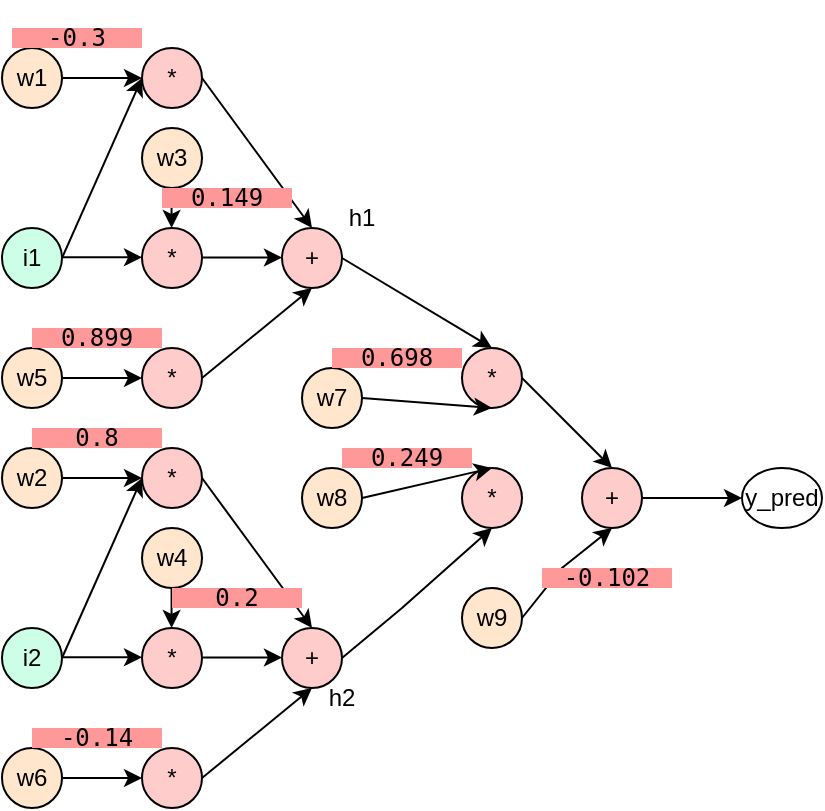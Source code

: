 <mxfile version="23.1.2" type="google">
  <diagram name="Page-1" id="U9fMu_aHmv-L_AnVmO2O">
    <mxGraphModel grid="1" page="1" gridSize="10" guides="1" tooltips="1" connect="1" arrows="1" fold="1" pageScale="1" pageWidth="850" pageHeight="1100" math="0" shadow="0">
      <root>
        <mxCell id="0" />
        <mxCell id="1" parent="0" />
        <mxCell id="eCV3Y6ddWSIxzTB57dlV-1" value="i1" style="ellipse;whiteSpace=wrap;html=1;fillColor=#CCFFE6;" vertex="1" parent="1">
          <mxGeometry x="90" y="250" width="30" height="30" as="geometry" />
        </mxCell>
        <mxCell id="ajMRmaGB6ieaAldLffmI-1" value="" style="endArrow=classic;html=1;rounded=0;exitX=1;exitY=0.5;exitDx=0;exitDy=0;entryX=0;entryY=0.5;entryDx=0;entryDy=0;" edge="1" parent="1" source="eCV3Y6ddWSIxzTB57dlV-1" target="ajMRmaGB6ieaAldLffmI-2">
          <mxGeometry width="50" height="50" relative="1" as="geometry">
            <mxPoint x="120" y="174.76" as="sourcePoint" />
            <mxPoint x="200" y="175" as="targetPoint" />
            <Array as="points">
              <mxPoint x="160" y="175" />
            </Array>
          </mxGeometry>
        </mxCell>
        <mxCell id="ajMRmaGB6ieaAldLffmI-2" value="*" style="ellipse;whiteSpace=wrap;html=1;fillColor=#FFCCCC;" vertex="1" parent="1">
          <mxGeometry x="160" y="160" width="30" height="30" as="geometry" />
        </mxCell>
        <mxCell id="ajMRmaGB6ieaAldLffmI-3" value="w1" style="ellipse;whiteSpace=wrap;html=1;fillColor=#FFE6CC;" vertex="1" parent="1">
          <mxGeometry x="90" y="160" width="30" height="30" as="geometry" />
        </mxCell>
        <mxCell id="ajMRmaGB6ieaAldLffmI-29" value="" style="endArrow=classic;html=1;rounded=0;exitX=1;exitY=0.5;exitDx=0;exitDy=0;entryX=0;entryY=0.5;entryDx=0;entryDy=0;" edge="1" parent="1" source="ajMRmaGB6ieaAldLffmI-3" target="ajMRmaGB6ieaAldLffmI-2">
          <mxGeometry width="50" height="50" relative="1" as="geometry">
            <mxPoint x="174.78" y="140" as="sourcePoint" />
            <mxPoint x="174.78" y="160" as="targetPoint" />
            <Array as="points" />
          </mxGeometry>
        </mxCell>
        <mxCell id="ajMRmaGB6ieaAldLffmI-32" value="*" style="ellipse;whiteSpace=wrap;html=1;fillColor=#FFCCCC;" vertex="1" parent="1">
          <mxGeometry x="160" y="250" width="30" height="30" as="geometry" />
        </mxCell>
        <mxCell id="ajMRmaGB6ieaAldLffmI-33" value="w3" style="ellipse;whiteSpace=wrap;html=1;fillColor=#FFE6CC;" vertex="1" parent="1">
          <mxGeometry x="160" y="200" width="30" height="30" as="geometry" />
        </mxCell>
        <mxCell id="ajMRmaGB6ieaAldLffmI-34" value="" style="endArrow=classic;html=1;rounded=0;exitX=1;exitY=0.5;exitDx=0;exitDy=0;entryX=0;entryY=0.5;entryDx=0;entryDy=0;" edge="1" parent="1">
          <mxGeometry width="50" height="50" relative="1" as="geometry">
            <mxPoint x="190" y="264.78" as="sourcePoint" />
            <mxPoint x="230" y="264.78" as="targetPoint" />
            <Array as="points">
              <mxPoint x="230" y="264.78" />
            </Array>
          </mxGeometry>
        </mxCell>
        <mxCell id="ajMRmaGB6ieaAldLffmI-35" value="" style="endArrow=classic;html=1;rounded=0;exitX=0.5;exitY=1;exitDx=0;exitDy=0;entryX=0.5;entryY=0;entryDx=0;entryDy=0;" edge="1" parent="1">
          <mxGeometry width="50" height="50" relative="1" as="geometry">
            <mxPoint x="174.78" y="230" as="sourcePoint" />
            <mxPoint x="174.78" y="250" as="targetPoint" />
            <Array as="points" />
          </mxGeometry>
        </mxCell>
        <mxCell id="ajMRmaGB6ieaAldLffmI-36" value="*" style="ellipse;whiteSpace=wrap;html=1;fillColor=#FFCCCC;" vertex="1" parent="1">
          <mxGeometry x="160" y="310" width="30" height="30" as="geometry" />
        </mxCell>
        <mxCell id="ajMRmaGB6ieaAldLffmI-37" value="w5" style="ellipse;whiteSpace=wrap;html=1;fillColor=#FFE6CC;" vertex="1" parent="1">
          <mxGeometry x="90" y="310" width="30" height="30" as="geometry" />
        </mxCell>
        <mxCell id="ajMRmaGB6ieaAldLffmI-39" value="" style="endArrow=classic;html=1;rounded=0;exitX=1;exitY=0.5;exitDx=0;exitDy=0;" edge="1" parent="1" source="ajMRmaGB6ieaAldLffmI-37">
          <mxGeometry width="50" height="50" relative="1" as="geometry">
            <mxPoint x="174.78" y="330" as="sourcePoint" />
            <mxPoint x="160" y="325" as="targetPoint" />
            <Array as="points" />
          </mxGeometry>
        </mxCell>
        <mxCell id="ajMRmaGB6ieaAldLffmI-40" value="" style="endArrow=classic;html=1;rounded=0;exitX=1;exitY=0.5;exitDx=0;exitDy=0;entryX=0;entryY=0.5;entryDx=0;entryDy=0;" edge="1" parent="1">
          <mxGeometry width="50" height="50" relative="1" as="geometry">
            <mxPoint x="120" y="264.68" as="sourcePoint" />
            <mxPoint x="160" y="264.68" as="targetPoint" />
            <Array as="points">
              <mxPoint x="160" y="264.68" />
            </Array>
          </mxGeometry>
        </mxCell>
        <mxCell id="ajMRmaGB6ieaAldLffmI-42" value="+" style="ellipse;whiteSpace=wrap;html=1;fillColor=#FFCCCC;" vertex="1" parent="1">
          <mxGeometry x="230" y="250" width="30" height="30" as="geometry" />
        </mxCell>
        <mxCell id="ajMRmaGB6ieaAldLffmI-43" value="" style="endArrow=classic;html=1;rounded=0;exitX=1;exitY=0.5;exitDx=0;exitDy=0;entryX=0.5;entryY=0;entryDx=0;entryDy=0;" edge="1" parent="1" source="ajMRmaGB6ieaAldLffmI-2" target="ajMRmaGB6ieaAldLffmI-42">
          <mxGeometry width="50" height="50" relative="1" as="geometry">
            <mxPoint x="270" y="290" as="sourcePoint" />
            <mxPoint x="320" y="240" as="targetPoint" />
          </mxGeometry>
        </mxCell>
        <mxCell id="ajMRmaGB6ieaAldLffmI-44" value="" style="endArrow=classic;html=1;rounded=0;exitX=1;exitY=0.5;exitDx=0;exitDy=0;entryX=0.5;entryY=1;entryDx=0;entryDy=0;" edge="1" parent="1" source="ajMRmaGB6ieaAldLffmI-36" target="ajMRmaGB6ieaAldLffmI-42">
          <mxGeometry width="50" height="50" relative="1" as="geometry">
            <mxPoint x="190" y="360" as="sourcePoint" />
            <mxPoint x="245" y="435" as="targetPoint" />
          </mxGeometry>
        </mxCell>
        <mxCell id="ajMRmaGB6ieaAldLffmI-82" value="i2" style="ellipse;whiteSpace=wrap;html=1;fillColor=#CCFFE6;" vertex="1" parent="1">
          <mxGeometry x="90" y="450" width="30" height="30" as="geometry" />
        </mxCell>
        <mxCell id="ajMRmaGB6ieaAldLffmI-83" value="" style="endArrow=classic;html=1;rounded=0;exitX=1;exitY=0.5;exitDx=0;exitDy=0;entryX=0;entryY=0.5;entryDx=0;entryDy=0;" edge="1" parent="1" source="ajMRmaGB6ieaAldLffmI-82" target="ajMRmaGB6ieaAldLffmI-84">
          <mxGeometry width="50" height="50" relative="1" as="geometry">
            <mxPoint x="120" y="374.76" as="sourcePoint" />
            <mxPoint x="200" y="375" as="targetPoint" />
            <Array as="points">
              <mxPoint x="160" y="375" />
            </Array>
          </mxGeometry>
        </mxCell>
        <mxCell id="ajMRmaGB6ieaAldLffmI-84" value="*" style="ellipse;whiteSpace=wrap;html=1;fillColor=#FFCCCC;" vertex="1" parent="1">
          <mxGeometry x="160" y="360" width="30" height="30" as="geometry" />
        </mxCell>
        <mxCell id="ajMRmaGB6ieaAldLffmI-85" value="w2" style="ellipse;whiteSpace=wrap;html=1;fillColor=#FFE6CC;" vertex="1" parent="1">
          <mxGeometry x="90" y="360" width="30" height="30" as="geometry" />
        </mxCell>
        <mxCell id="ajMRmaGB6ieaAldLffmI-86" value="" style="endArrow=classic;html=1;rounded=0;exitX=1;exitY=0.5;exitDx=0;exitDy=0;entryX=0;entryY=0.5;entryDx=0;entryDy=0;" edge="1" parent="1" source="ajMRmaGB6ieaAldLffmI-85" target="ajMRmaGB6ieaAldLffmI-84">
          <mxGeometry width="50" height="50" relative="1" as="geometry">
            <mxPoint x="174.78" y="340" as="sourcePoint" />
            <mxPoint x="174.78" y="360" as="targetPoint" />
            <Array as="points" />
          </mxGeometry>
        </mxCell>
        <mxCell id="ajMRmaGB6ieaAldLffmI-87" value="*" style="ellipse;whiteSpace=wrap;html=1;fillColor=#FFCCCC;" vertex="1" parent="1">
          <mxGeometry x="160" y="450" width="30" height="30" as="geometry" />
        </mxCell>
        <mxCell id="ajMRmaGB6ieaAldLffmI-88" value="w4" style="ellipse;whiteSpace=wrap;html=1;fillColor=#FFE6CC;" vertex="1" parent="1">
          <mxGeometry x="160" y="400" width="30" height="30" as="geometry" />
        </mxCell>
        <mxCell id="ajMRmaGB6ieaAldLffmI-89" value="" style="endArrow=classic;html=1;rounded=0;exitX=1;exitY=0.5;exitDx=0;exitDy=0;entryX=0;entryY=0.5;entryDx=0;entryDy=0;" edge="1" parent="1">
          <mxGeometry width="50" height="50" relative="1" as="geometry">
            <mxPoint x="190" y="464.78" as="sourcePoint" />
            <mxPoint x="230" y="464.78" as="targetPoint" />
            <Array as="points">
              <mxPoint x="230" y="464.78" />
            </Array>
          </mxGeometry>
        </mxCell>
        <mxCell id="ajMRmaGB6ieaAldLffmI-90" value="" style="endArrow=classic;html=1;rounded=0;exitX=0.5;exitY=1;exitDx=0;exitDy=0;entryX=0.5;entryY=0;entryDx=0;entryDy=0;" edge="1" parent="1">
          <mxGeometry width="50" height="50" relative="1" as="geometry">
            <mxPoint x="174.78" y="430" as="sourcePoint" />
            <mxPoint x="174.78" y="450" as="targetPoint" />
            <Array as="points" />
          </mxGeometry>
        </mxCell>
        <mxCell id="ajMRmaGB6ieaAldLffmI-91" value="*" style="ellipse;whiteSpace=wrap;html=1;fillColor=#FFCCCC;" vertex="1" parent="1">
          <mxGeometry x="160" y="510" width="30" height="30" as="geometry" />
        </mxCell>
        <mxCell id="ajMRmaGB6ieaAldLffmI-92" value="w6" style="ellipse;whiteSpace=wrap;html=1;fillColor=#FFE6CC;" vertex="1" parent="1">
          <mxGeometry x="90" y="510" width="30" height="30" as="geometry" />
        </mxCell>
        <mxCell id="ajMRmaGB6ieaAldLffmI-93" value="" style="endArrow=classic;html=1;rounded=0;exitX=1;exitY=0.5;exitDx=0;exitDy=0;" edge="1" parent="1" source="ajMRmaGB6ieaAldLffmI-92">
          <mxGeometry width="50" height="50" relative="1" as="geometry">
            <mxPoint x="174.78" y="530" as="sourcePoint" />
            <mxPoint x="160" y="525" as="targetPoint" />
            <Array as="points" />
          </mxGeometry>
        </mxCell>
        <mxCell id="ajMRmaGB6ieaAldLffmI-94" value="" style="endArrow=classic;html=1;rounded=0;exitX=1;exitY=0.5;exitDx=0;exitDy=0;entryX=0;entryY=0.5;entryDx=0;entryDy=0;" edge="1" parent="1">
          <mxGeometry width="50" height="50" relative="1" as="geometry">
            <mxPoint x="120" y="464.68" as="sourcePoint" />
            <mxPoint x="160" y="464.68" as="targetPoint" />
            <Array as="points">
              <mxPoint x="160" y="464.68" />
            </Array>
          </mxGeometry>
        </mxCell>
        <mxCell id="ajMRmaGB6ieaAldLffmI-95" value="+" style="ellipse;whiteSpace=wrap;html=1;fillColor=#FFCCCC;" vertex="1" parent="1">
          <mxGeometry x="230" y="450" width="30" height="30" as="geometry" />
        </mxCell>
        <mxCell id="ajMRmaGB6ieaAldLffmI-96" value="" style="endArrow=classic;html=1;rounded=0;exitX=1;exitY=0.5;exitDx=0;exitDy=0;entryX=0.5;entryY=0;entryDx=0;entryDy=0;" edge="1" parent="1" source="ajMRmaGB6ieaAldLffmI-84" target="ajMRmaGB6ieaAldLffmI-95">
          <mxGeometry width="50" height="50" relative="1" as="geometry">
            <mxPoint x="270" y="490" as="sourcePoint" />
            <mxPoint x="320" y="440" as="targetPoint" />
          </mxGeometry>
        </mxCell>
        <mxCell id="ajMRmaGB6ieaAldLffmI-97" value="" style="endArrow=classic;html=1;rounded=0;exitX=1;exitY=0.5;exitDx=0;exitDy=0;entryX=0.5;entryY=1;entryDx=0;entryDy=0;" edge="1" parent="1" source="ajMRmaGB6ieaAldLffmI-91" target="ajMRmaGB6ieaAldLffmI-95">
          <mxGeometry width="50" height="50" relative="1" as="geometry">
            <mxPoint x="190" y="560" as="sourcePoint" />
            <mxPoint x="245" y="635" as="targetPoint" />
          </mxGeometry>
        </mxCell>
        <mxCell id="ajMRmaGB6ieaAldLffmI-100" value="" style="endArrow=classic;html=1;rounded=0;exitX=1;exitY=0.5;exitDx=0;exitDy=0;entryX=0.5;entryY=0;entryDx=0;entryDy=0;" edge="1" parent="1" source="ajMRmaGB6ieaAldLffmI-42" target="ajMRmaGB6ieaAldLffmI-102">
          <mxGeometry width="50" height="50" relative="1" as="geometry">
            <mxPoint x="260" y="270" as="sourcePoint" />
            <mxPoint x="330" y="265" as="targetPoint" />
          </mxGeometry>
        </mxCell>
        <mxCell id="ajMRmaGB6ieaAldLffmI-101" value="w7" style="ellipse;whiteSpace=wrap;html=1;fillColor=#FFE6CC;" vertex="1" parent="1">
          <mxGeometry x="240" y="320" width="30" height="30" as="geometry" />
        </mxCell>
        <mxCell id="ajMRmaGB6ieaAldLffmI-102" value="*" style="ellipse;whiteSpace=wrap;html=1;fillColor=#FFCCCC;" vertex="1" parent="1">
          <mxGeometry x="320" y="310" width="30" height="30" as="geometry" />
        </mxCell>
        <mxCell id="ajMRmaGB6ieaAldLffmI-103" value="" style="endArrow=classic;html=1;rounded=0;exitX=1;exitY=0.5;exitDx=0;exitDy=0;entryX=0.5;entryY=1;entryDx=0;entryDy=0;" edge="1" parent="1" source="ajMRmaGB6ieaAldLffmI-101" target="ajMRmaGB6ieaAldLffmI-102">
          <mxGeometry width="50" height="50" relative="1" as="geometry">
            <mxPoint x="260" y="325" as="sourcePoint" />
            <mxPoint x="345" y="340" as="targetPoint" />
            <Array as="points" />
          </mxGeometry>
        </mxCell>
        <mxCell id="ajMRmaGB6ieaAldLffmI-104" value="w8" style="ellipse;whiteSpace=wrap;html=1;fillColor=#FFE6CC;" vertex="1" parent="1">
          <mxGeometry x="240" y="370" width="30" height="30" as="geometry" />
        </mxCell>
        <mxCell id="ajMRmaGB6ieaAldLffmI-105" value="*" style="ellipse;whiteSpace=wrap;html=1;fillColor=#FFCCCC;" vertex="1" parent="1">
          <mxGeometry x="320" y="370" width="30" height="30" as="geometry" />
        </mxCell>
        <mxCell id="ajMRmaGB6ieaAldLffmI-106" value="" style="endArrow=classic;html=1;rounded=0;exitX=1;exitY=0.5;exitDx=0;exitDy=0;entryX=0.5;entryY=1;entryDx=0;entryDy=0;" edge="1" parent="1" source="ajMRmaGB6ieaAldLffmI-95" target="ajMRmaGB6ieaAldLffmI-105">
          <mxGeometry width="50" height="50" relative="1" as="geometry">
            <mxPoint x="280" y="450" as="sourcePoint" />
            <mxPoint x="330" y="400" as="targetPoint" />
            <Array as="points">
              <mxPoint x="290" y="440" />
            </Array>
          </mxGeometry>
        </mxCell>
        <mxCell id="ajMRmaGB6ieaAldLffmI-107" value="" style="endArrow=classic;html=1;rounded=0;exitX=1;exitY=0.5;exitDx=0;exitDy=0;entryX=0.5;entryY=0;entryDx=0;entryDy=0;" edge="1" parent="1" source="ajMRmaGB6ieaAldLffmI-104" target="ajMRmaGB6ieaAldLffmI-105">
          <mxGeometry width="50" height="50" relative="1" as="geometry">
            <mxPoint x="320" y="404.68" as="sourcePoint" />
            <mxPoint x="380" y="404.68" as="targetPoint" />
          </mxGeometry>
        </mxCell>
        <mxCell id="ajMRmaGB6ieaAldLffmI-108" value="w9" style="ellipse;whiteSpace=wrap;html=1;fillColor=#FFE6CC;" vertex="1" parent="1">
          <mxGeometry x="320" y="430" width="30" height="30" as="geometry" />
        </mxCell>
        <mxCell id="ajMRmaGB6ieaAldLffmI-109" value="+" style="ellipse;whiteSpace=wrap;html=1;fillColor=#FFCCCC;" vertex="1" parent="1">
          <mxGeometry x="380" y="370" width="30" height="30" as="geometry" />
        </mxCell>
        <mxCell id="ajMRmaGB6ieaAldLffmI-110" value="" style="endArrow=classic;html=1;rounded=0;exitX=1;exitY=0.5;exitDx=0;exitDy=0;entryX=0.5;entryY=1;entryDx=0;entryDy=0;" edge="1" parent="1" source="ajMRmaGB6ieaAldLffmI-108" target="ajMRmaGB6ieaAldLffmI-109">
          <mxGeometry width="50" height="50" relative="1" as="geometry">
            <mxPoint x="388" y="485" as="sourcePoint" />
            <mxPoint x="463" y="420" as="targetPoint" />
            <Array as="points">
              <mxPoint x="370" y="420" />
            </Array>
          </mxGeometry>
        </mxCell>
        <mxCell id="ajMRmaGB6ieaAldLffmI-112" value="" style="endArrow=classic;html=1;rounded=0;exitX=1;exitY=0.5;exitDx=0;exitDy=0;entryX=0.5;entryY=0;entryDx=0;entryDy=0;" edge="1" parent="1" source="ajMRmaGB6ieaAldLffmI-102" target="ajMRmaGB6ieaAldLffmI-109">
          <mxGeometry width="50" height="50" relative="1" as="geometry">
            <mxPoint x="370" y="320" as="sourcePoint" />
            <mxPoint x="420" y="270" as="targetPoint" />
          </mxGeometry>
        </mxCell>
        <mxCell id="ajMRmaGB6ieaAldLffmI-113" value="y_pred" style="ellipse;whiteSpace=wrap;html=1;" vertex="1" parent="1">
          <mxGeometry x="460" y="370" width="40" height="30" as="geometry" />
        </mxCell>
        <mxCell id="ajMRmaGB6ieaAldLffmI-114" value="" style="endArrow=classic;html=1;rounded=0;exitX=1;exitY=0.5;exitDx=0;exitDy=0;entryX=0;entryY=0.5;entryDx=0;entryDy=0;" edge="1" parent="1" source="ajMRmaGB6ieaAldLffmI-109" target="ajMRmaGB6ieaAldLffmI-113">
          <mxGeometry width="50" height="50" relative="1" as="geometry">
            <mxPoint x="400" y="420" as="sourcePoint" />
            <mxPoint x="450" y="370" as="targetPoint" />
          </mxGeometry>
        </mxCell>
        <mxCell id="ajMRmaGB6ieaAldLffmI-115" value="h2" style="text;html=1;strokeColor=none;fillColor=none;align=center;verticalAlign=middle;whiteSpace=wrap;rounded=0;" vertex="1" parent="1">
          <mxGeometry x="230" y="470" width="60" height="30" as="geometry" />
        </mxCell>
        <mxCell id="ajMRmaGB6ieaAldLffmI-116" value="h1" style="text;html=1;strokeColor=none;fillColor=none;align=center;verticalAlign=middle;whiteSpace=wrap;rounded=0;" vertex="1" parent="1">
          <mxGeometry x="240" y="230" width="60" height="30" as="geometry" />
        </mxCell>
        <mxCell id="8ILFAxNecN_cAYxEJd2g-1" value="&lt;pre&gt;-0.3&lt;/pre&gt;" style="text;html=1;strokeColor=none;fillColor=#FF9999;align=center;verticalAlign=middle;whiteSpace=wrap;rounded=0;" vertex="1" parent="1">
          <mxGeometry x="95" y="150" width="65" height="10" as="geometry" />
        </mxCell>
        <mxCell id="8ILFAxNecN_cAYxEJd2g-2" value="&lt;pre&gt;0.8&lt;/pre&gt;" style="text;html=1;strokeColor=none;fillColor=#FF9999;align=center;verticalAlign=middle;whiteSpace=wrap;rounded=0;" vertex="1" parent="1">
          <mxGeometry x="105" y="350" width="65" height="10" as="geometry" />
        </mxCell>
        <mxCell id="8ILFAxNecN_cAYxEJd2g-3" value="&lt;pre&gt;0.149&lt;/pre&gt;" style="text;html=1;strokeColor=none;fillColor=#FF9999;align=center;verticalAlign=middle;whiteSpace=wrap;rounded=0;" vertex="1" parent="1">
          <mxGeometry x="170" y="230" width="65" height="10" as="geometry" />
        </mxCell>
        <mxCell id="8ILFAxNecN_cAYxEJd2g-4" value="&lt;pre&gt;0.899&lt;/pre&gt;" style="text;html=1;strokeColor=none;fillColor=#FF9999;align=center;verticalAlign=middle;whiteSpace=wrap;rounded=0;" vertex="1" parent="1">
          <mxGeometry x="105" y="300" width="65" height="10" as="geometry" />
        </mxCell>
        <mxCell id="8ILFAxNecN_cAYxEJd2g-5" value="&lt;pre&gt;0.2&lt;/pre&gt;" style="text;html=1;strokeColor=none;fillColor=#FF9999;align=center;verticalAlign=middle;whiteSpace=wrap;rounded=0;" vertex="1" parent="1">
          <mxGeometry x="175" y="430" width="65" height="10" as="geometry" />
        </mxCell>
        <mxCell id="8ILFAxNecN_cAYxEJd2g-7" value="&lt;pre&gt;-0.14&lt;/pre&gt;" style="text;html=1;strokeColor=none;fillColor=#FF9999;align=center;verticalAlign=middle;whiteSpace=wrap;rounded=0;" vertex="1" parent="1">
          <mxGeometry x="105" y="500" width="65" height="10" as="geometry" />
        </mxCell>
        <mxCell id="8ILFAxNecN_cAYxEJd2g-8" value="&lt;pre&gt;0.698&lt;/pre&gt;" style="text;html=1;strokeColor=none;fillColor=#FF9999;align=center;verticalAlign=middle;whiteSpace=wrap;rounded=0;" vertex="1" parent="1">
          <mxGeometry x="255" y="310" width="65" height="10" as="geometry" />
        </mxCell>
        <mxCell id="8ILFAxNecN_cAYxEJd2g-9" value="&lt;pre&gt;0.249&lt;/pre&gt;" style="text;html=1;strokeColor=none;fillColor=#FF9999;align=center;verticalAlign=middle;whiteSpace=wrap;rounded=0;" vertex="1" parent="1">
          <mxGeometry x="260" y="360" width="65" height="10" as="geometry" />
        </mxCell>
        <mxCell id="8ILFAxNecN_cAYxEJd2g-10" value="&lt;pre&gt;-0.102&lt;/pre&gt;" style="text;html=1;strokeColor=none;fillColor=#FF9999;align=center;verticalAlign=middle;whiteSpace=wrap;rounded=0;" vertex="1" parent="1">
          <mxGeometry x="360" y="420" width="65" height="10" as="geometry" />
        </mxCell>
      </root>
    </mxGraphModel>
  </diagram>
</mxfile>
